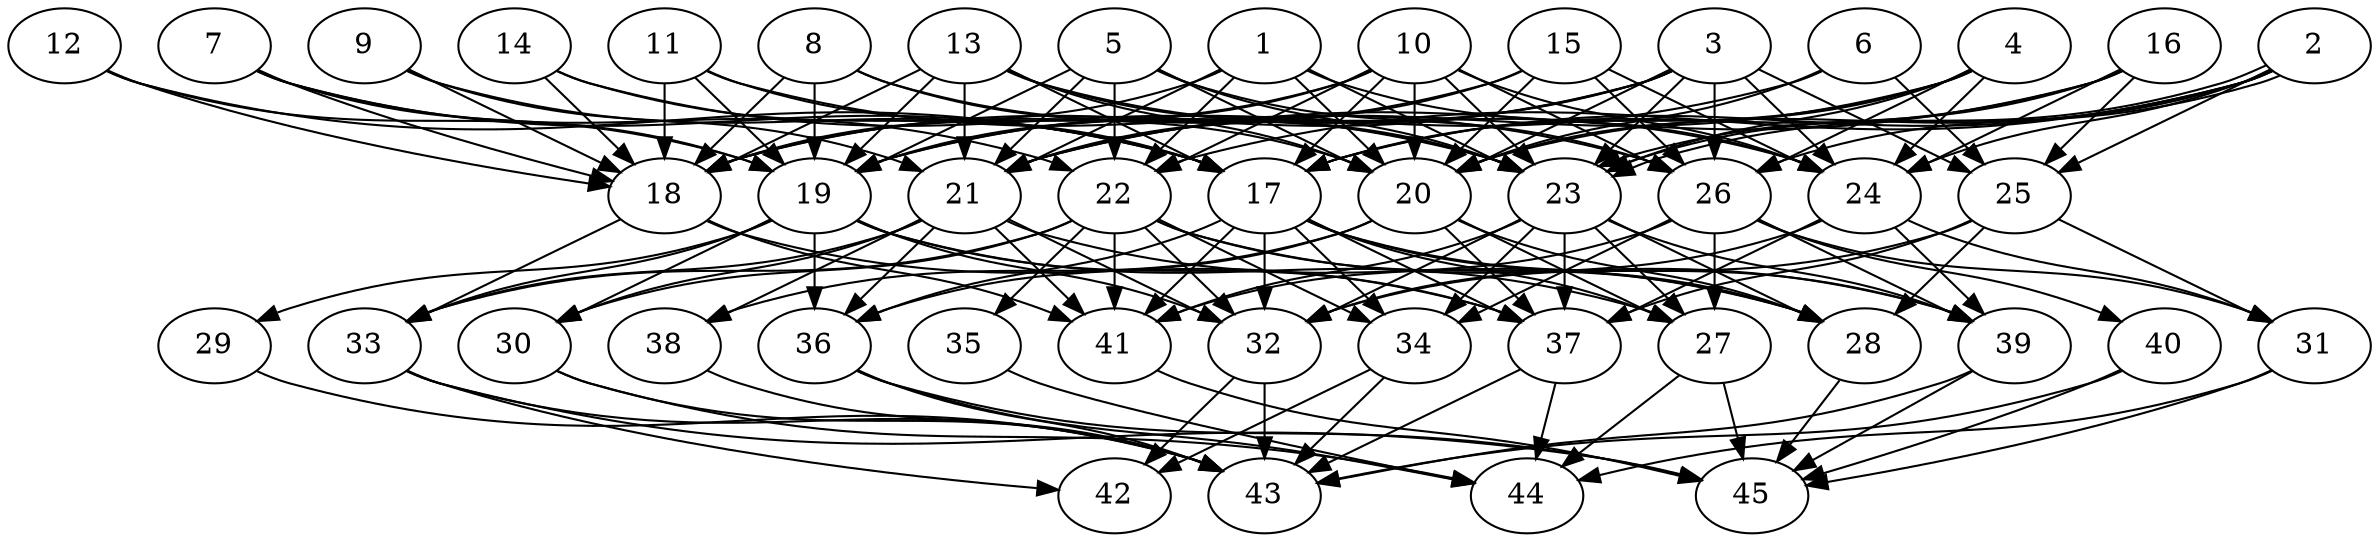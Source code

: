 // DAG automatically generated by daggen at Thu Oct  3 14:07:24 2019
// ./daggen --dot -n 45 --ccr 0.5 --fat 0.7 --regular 0.7 --density 0.7 --mindata 5242880 --maxdata 52428800 
digraph G {
  1 [size="15628288", alpha="0.05", expect_size="7814144"] 
  1 -> 18 [size ="7814144"]
  1 -> 20 [size ="7814144"]
  1 -> 21 [size ="7814144"]
  1 -> 22 [size ="7814144"]
  1 -> 23 [size ="7814144"]
  1 -> 24 [size ="7814144"]
  2 [size="77643776", alpha="0.20", expect_size="38821888"] 
  2 -> 17 [size ="38821888"]
  2 -> 20 [size ="38821888"]
  2 -> 22 [size ="38821888"]
  2 -> 23 [size ="38821888"]
  2 -> 23 [size ="38821888"]
  2 -> 24 [size ="38821888"]
  2 -> 25 [size ="38821888"]
  2 -> 26 [size ="38821888"]
  3 [size="91418624", alpha="0.07", expect_size="45709312"] 
  3 -> 18 [size ="45709312"]
  3 -> 19 [size ="45709312"]
  3 -> 20 [size ="45709312"]
  3 -> 21 [size ="45709312"]
  3 -> 23 [size ="45709312"]
  3 -> 24 [size ="45709312"]
  3 -> 25 [size ="45709312"]
  3 -> 26 [size ="45709312"]
  4 [size="13703168", alpha="0.01", expect_size="6851584"] 
  4 -> 17 [size ="6851584"]
  4 -> 20 [size ="6851584"]
  4 -> 21 [size ="6851584"]
  4 -> 23 [size ="6851584"]
  4 -> 24 [size ="6851584"]
  4 -> 26 [size ="6851584"]
  5 [size="44636160", alpha="0.05", expect_size="22318080"] 
  5 -> 19 [size ="22318080"]
  5 -> 20 [size ="22318080"]
  5 -> 21 [size ="22318080"]
  5 -> 22 [size ="22318080"]
  5 -> 23 [size ="22318080"]
  5 -> 26 [size ="22318080"]
  6 [size="66672640", alpha="0.13", expect_size="33336320"] 
  6 -> 19 [size ="33336320"]
  6 -> 20 [size ="33336320"]
  6 -> 25 [size ="33336320"]
  7 [size="23373824", alpha="0.17", expect_size="11686912"] 
  7 -> 17 [size ="11686912"]
  7 -> 18 [size ="11686912"]
  7 -> 19 [size ="11686912"]
  7 -> 22 [size ="11686912"]
  8 [size="97351680", alpha="0.13", expect_size="48675840"] 
  8 -> 18 [size ="48675840"]
  8 -> 19 [size ="48675840"]
  8 -> 20 [size ="48675840"]
  8 -> 23 [size ="48675840"]
  9 [size="25073664", alpha="0.11", expect_size="12536832"] 
  9 -> 17 [size ="12536832"]
  9 -> 18 [size ="12536832"]
  9 -> 21 [size ="12536832"]
  10 [size="100616192", alpha="0.05", expect_size="50308096"] 
  10 -> 17 [size ="50308096"]
  10 -> 18 [size ="50308096"]
  10 -> 19 [size ="50308096"]
  10 -> 20 [size ="50308096"]
  10 -> 22 [size ="50308096"]
  10 -> 23 [size ="50308096"]
  10 -> 24 [size ="50308096"]
  10 -> 26 [size ="50308096"]
  11 [size="93364224", alpha="0.17", expect_size="46682112"] 
  11 -> 17 [size ="46682112"]
  11 -> 18 [size ="46682112"]
  11 -> 19 [size ="46682112"]
  11 -> 26 [size ="46682112"]
  12 [size="21870592", alpha="0.18", expect_size="10935296"] 
  12 -> 17 [size ="10935296"]
  12 -> 18 [size ="10935296"]
  12 -> 19 [size ="10935296"]
  13 [size="21745664", alpha="0.11", expect_size="10872832"] 
  13 -> 17 [size ="10872832"]
  13 -> 18 [size ="10872832"]
  13 -> 19 [size ="10872832"]
  13 -> 20 [size ="10872832"]
  13 -> 21 [size ="10872832"]
  13 -> 23 [size ="10872832"]
  13 -> 24 [size ="10872832"]
  14 [size="56686592", alpha="0.19", expect_size="28343296"] 
  14 -> 17 [size ="28343296"]
  14 -> 18 [size ="28343296"]
  14 -> 23 [size ="28343296"]
  15 [size="59185152", alpha="0.16", expect_size="29592576"] 
  15 -> 18 [size ="29592576"]
  15 -> 20 [size ="29592576"]
  15 -> 21 [size ="29592576"]
  15 -> 24 [size ="29592576"]
  15 -> 26 [size ="29592576"]
  16 [size="82460672", alpha="0.08", expect_size="41230336"] 
  16 -> 17 [size ="41230336"]
  16 -> 21 [size ="41230336"]
  16 -> 23 [size ="41230336"]
  16 -> 24 [size ="41230336"]
  16 -> 25 [size ="41230336"]
  17 [size="50327552", alpha="0.13", expect_size="25163776"] 
  17 -> 27 [size ="25163776"]
  17 -> 28 [size ="25163776"]
  17 -> 32 [size ="25163776"]
  17 -> 34 [size ="25163776"]
  17 -> 36 [size ="25163776"]
  17 -> 37 [size ="25163776"]
  17 -> 39 [size ="25163776"]
  17 -> 41 [size ="25163776"]
  18 [size="34121728", alpha="0.02", expect_size="17060864"] 
  18 -> 33 [size ="17060864"]
  18 -> 37 [size ="17060864"]
  18 -> 41 [size ="17060864"]
  19 [size="97077248", alpha="0.07", expect_size="48538624"] 
  19 -> 27 [size ="48538624"]
  19 -> 29 [size ="48538624"]
  19 -> 30 [size ="48538624"]
  19 -> 32 [size ="48538624"]
  19 -> 33 [size ="48538624"]
  19 -> 36 [size ="48538624"]
  19 -> 37 [size ="48538624"]
  20 [size="55625728", alpha="0.14", expect_size="27812864"] 
  20 -> 27 [size ="27812864"]
  20 -> 28 [size ="27812864"]
  20 -> 36 [size ="27812864"]
  20 -> 37 [size ="27812864"]
  20 -> 38 [size ="27812864"]
  21 [size="78489600", alpha="0.03", expect_size="39244800"] 
  21 -> 28 [size ="39244800"]
  21 -> 30 [size ="39244800"]
  21 -> 32 [size ="39244800"]
  21 -> 33 [size ="39244800"]
  21 -> 36 [size ="39244800"]
  21 -> 38 [size ="39244800"]
  21 -> 41 [size ="39244800"]
  22 [size="63756288", alpha="0.05", expect_size="31878144"] 
  22 -> 28 [size ="31878144"]
  22 -> 30 [size ="31878144"]
  22 -> 32 [size ="31878144"]
  22 -> 33 [size ="31878144"]
  22 -> 34 [size ="31878144"]
  22 -> 35 [size ="31878144"]
  22 -> 39 [size ="31878144"]
  22 -> 41 [size ="31878144"]
  23 [size="53706752", alpha="0.05", expect_size="26853376"] 
  23 -> 27 [size ="26853376"]
  23 -> 28 [size ="26853376"]
  23 -> 32 [size ="26853376"]
  23 -> 34 [size ="26853376"]
  23 -> 37 [size ="26853376"]
  23 -> 39 [size ="26853376"]
  23 -> 41 [size ="26853376"]
  24 [size="11061248", alpha="0.06", expect_size="5530624"] 
  24 -> 31 [size ="5530624"]
  24 -> 32 [size ="5530624"]
  24 -> 37 [size ="5530624"]
  24 -> 39 [size ="5530624"]
  25 [size="99366912", alpha="0.14", expect_size="49683456"] 
  25 -> 28 [size ="49683456"]
  25 -> 31 [size ="49683456"]
  25 -> 32 [size ="49683456"]
  25 -> 37 [size ="49683456"]
  26 [size="80773120", alpha="0.14", expect_size="40386560"] 
  26 -> 27 [size ="40386560"]
  26 -> 31 [size ="40386560"]
  26 -> 34 [size ="40386560"]
  26 -> 39 [size ="40386560"]
  26 -> 40 [size ="40386560"]
  26 -> 41 [size ="40386560"]
  27 [size="25833472", alpha="0.16", expect_size="12916736"] 
  27 -> 44 [size ="12916736"]
  27 -> 45 [size ="12916736"]
  28 [size="85006336", alpha="0.17", expect_size="42503168"] 
  28 -> 45 [size ="42503168"]
  29 [size="93151232", alpha="0.01", expect_size="46575616"] 
  29 -> 43 [size ="46575616"]
  30 [size="29663232", alpha="0.04", expect_size="14831616"] 
  30 -> 43 [size ="14831616"]
  30 -> 44 [size ="14831616"]
  31 [size="95836160", alpha="0.05", expect_size="47918080"] 
  31 -> 44 [size ="47918080"]
  31 -> 45 [size ="47918080"]
  32 [size="13697024", alpha="0.08", expect_size="6848512"] 
  32 -> 42 [size ="6848512"]
  32 -> 43 [size ="6848512"]
  33 [size="39147520", alpha="0.13", expect_size="19573760"] 
  33 -> 42 [size ="19573760"]
  33 -> 43 [size ="19573760"]
  33 -> 45 [size ="19573760"]
  34 [size="64380928", alpha="0.09", expect_size="32190464"] 
  34 -> 42 [size ="32190464"]
  34 -> 43 [size ="32190464"]
  35 [size="92610560", alpha="0.14", expect_size="46305280"] 
  35 -> 44 [size ="46305280"]
  36 [size="63623168", alpha="0.15", expect_size="31811584"] 
  36 -> 43 [size ="31811584"]
  36 -> 44 [size ="31811584"]
  36 -> 45 [size ="31811584"]
  37 [size="33601536", alpha="0.04", expect_size="16800768"] 
  37 -> 43 [size ="16800768"]
  37 -> 44 [size ="16800768"]
  38 [size="15437824", alpha="0.19", expect_size="7718912"] 
  38 -> 43 [size ="7718912"]
  39 [size="96000000", alpha="0.11", expect_size="48000000"] 
  39 -> 43 [size ="48000000"]
  39 -> 45 [size ="48000000"]
  40 [size="101132288", alpha="0.14", expect_size="50566144"] 
  40 -> 43 [size ="50566144"]
  40 -> 45 [size ="50566144"]
  41 [size="26595328", alpha="0.10", expect_size="13297664"] 
  41 -> 45 [size ="13297664"]
  42 [size="49639424", alpha="0.18", expect_size="24819712"] 
  43 [size="87279616", alpha="0.15", expect_size="43639808"] 
  44 [size="56403968", alpha="0.12", expect_size="28201984"] 
  45 [size="97587200", alpha="0.08", expect_size="48793600"] 
}
